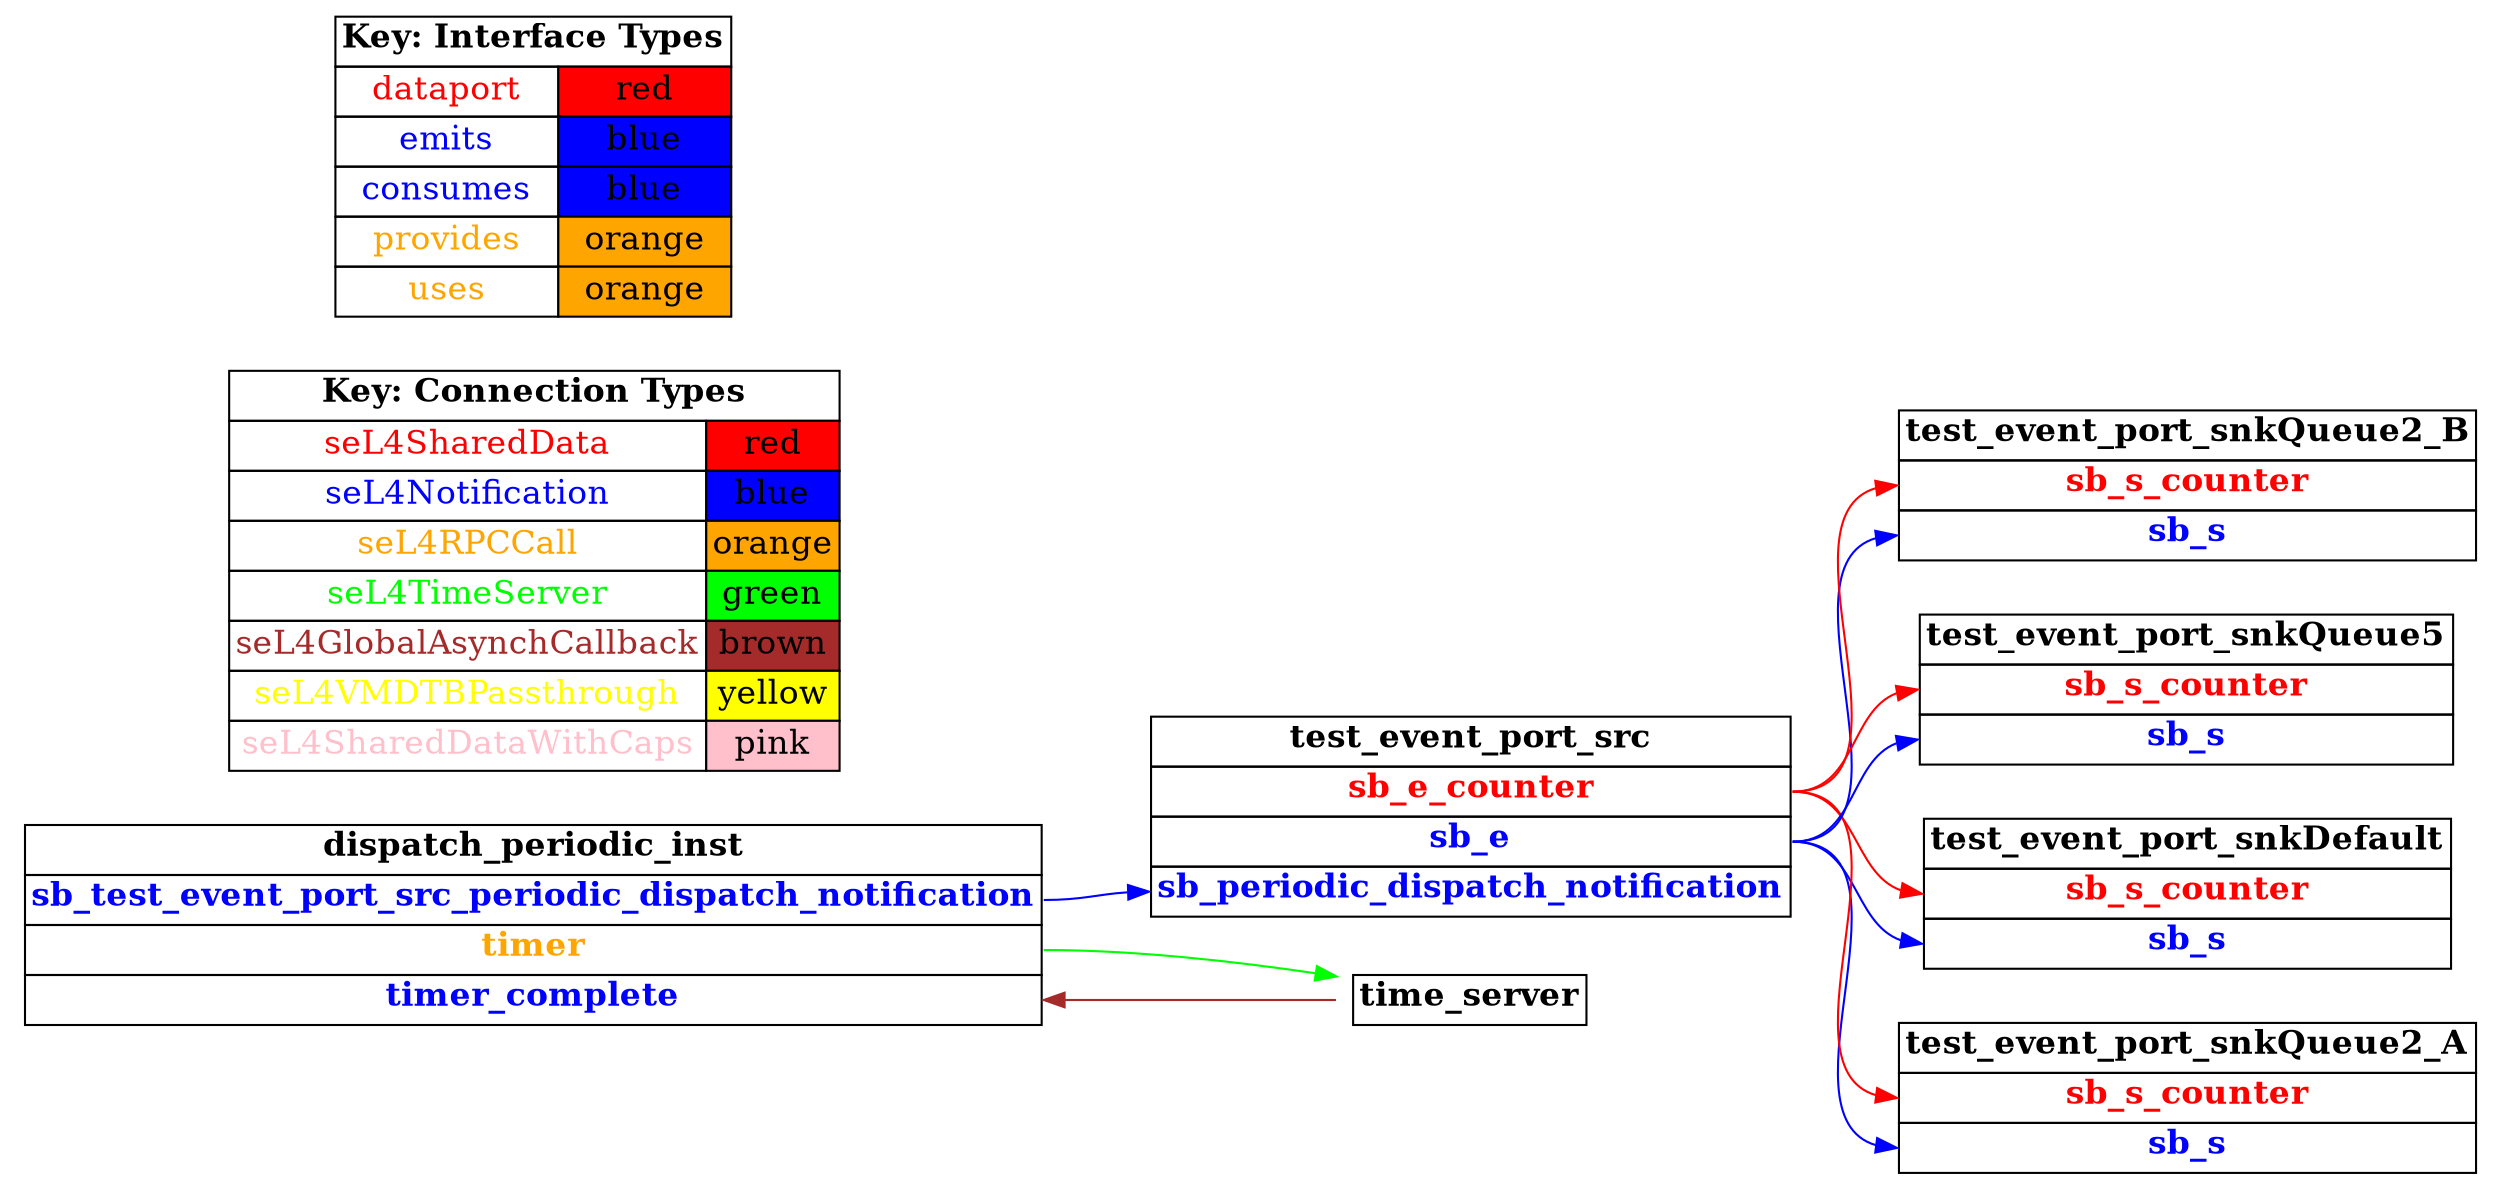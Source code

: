 digraph g {
graph [
  overlap = false,
  rankdir = "LR"
];
node [
  fontsize = "16",
  shape = "ellipse"
];
edge [
];

test_event_port_src [
  label=<
    <TABLE BORDER="0" CELLBORDER="1" CELLSPACING="0">
      <TR><TD><B>test_event_port_src</B></TD></TR>
      <TR><TD PORT="sb_e_counter"><FONT COLOR="red"><B>sb_e_counter</B></FONT></TD></TR>
      <TR><TD PORT="sb_e"><FONT COLOR="blue"><B>sb_e</B></FONT></TD></TR>
      <TR><TD PORT="sb_periodic_dispatch_notification"><FONT COLOR="blue"><B>sb_periodic_dispatch_notification</B></FONT></TD></TR>"
    </TABLE>
  >
  shape=plaintext
];

test_event_port_snkDefault [
  label=<
    <TABLE BORDER="0" CELLBORDER="1" CELLSPACING="0">
      <TR><TD><B>test_event_port_snkDefault</B></TD></TR>
      <TR><TD PORT="sb_s_counter"><FONT COLOR="red"><B>sb_s_counter</B></FONT></TD></TR>
      <TR><TD PORT="sb_s"><FONT COLOR="blue"><B>sb_s</B></FONT></TD></TR>"
    </TABLE>
  >
  shape=plaintext
];

test_event_port_snkQueue2_A [
  label=<
    <TABLE BORDER="0" CELLBORDER="1" CELLSPACING="0">
      <TR><TD><B>test_event_port_snkQueue2_A</B></TD></TR>
      <TR><TD PORT="sb_s_counter"><FONT COLOR="red"><B>sb_s_counter</B></FONT></TD></TR>
      <TR><TD PORT="sb_s"><FONT COLOR="blue"><B>sb_s</B></FONT></TD></TR>"
    </TABLE>
  >
  shape=plaintext
];

test_event_port_snkQueue2_B [
  label=<
    <TABLE BORDER="0" CELLBORDER="1" CELLSPACING="0">
      <TR><TD><B>test_event_port_snkQueue2_B</B></TD></TR>
      <TR><TD PORT="sb_s_counter"><FONT COLOR="red"><B>sb_s_counter</B></FONT></TD></TR>
      <TR><TD PORT="sb_s"><FONT COLOR="blue"><B>sb_s</B></FONT></TD></TR>"
    </TABLE>
  >
  shape=plaintext
];

test_event_port_snkQueue5 [
  label=<
    <TABLE BORDER="0" CELLBORDER="1" CELLSPACING="0">
      <TR><TD><B>test_event_port_snkQueue5</B></TD></TR>
      <TR><TD PORT="sb_s_counter"><FONT COLOR="red"><B>sb_s_counter</B></FONT></TD></TR>
      <TR><TD PORT="sb_s"><FONT COLOR="blue"><B>sb_s</B></FONT></TD></TR>"
    </TABLE>
  >
  shape=plaintext
];

dispatch_periodic_inst [
  label=<
    <TABLE BORDER="0" CELLBORDER="1" CELLSPACING="0">
      <TR><TD><B>dispatch_periodic_inst</B></TD></TR>
      <TR><TD PORT="sb_test_event_port_src_periodic_dispatch_notification"><FONT COLOR="blue"><B>sb_test_event_port_src_periodic_dispatch_notification</B></FONT></TD></TR>
      <TR><TD PORT="timer"><FONT COLOR="orange"><B>timer</B></FONT></TD></TR>
      <TR><TD PORT="timer_complete"><FONT COLOR="blue"><B>timer_complete</B></FONT></TD></TR>"
    </TABLE>
  >
  shape=plaintext
];

time_server [
  label=<
    <TABLE BORDER="0" CELLBORDER="1" CELLSPACING="0">
      <TR><TD><B>time_server</B></TD></TR>"
    </TABLE>
  >
  shape=plaintext
];

connectiontypekey [
  label=<
   <TABLE BORDER="0" CELLBORDER="1" CELLSPACING="0">
     <TR><TD COLSPAN="2"><B>Key: Connection Types</B></TD></TR>
     <TR><TD><FONT COLOR="red">seL4SharedData</FONT></TD><TD BGCOLOR="red">red</TD></TR>
     <TR><TD><FONT COLOR="blue">seL4Notification</FONT></TD><TD BGCOLOR="blue">blue</TD></TR>
     <TR><TD><FONT COLOR="orange">seL4RPCCall</FONT></TD><TD BGCOLOR="orange">orange</TD></TR>
     <TR><TD><FONT COLOR="green">seL4TimeServer</FONT></TD><TD BGCOLOR="green">green</TD></TR>
     <TR><TD><FONT COLOR="brown">seL4GlobalAsynchCallback</FONT></TD><TD BGCOLOR="brown">brown</TD></TR>
     <TR><TD><FONT COLOR="yellow">seL4VMDTBPassthrough</FONT></TD><TD BGCOLOR="yellow">yellow</TD></TR>
     <TR><TD><FONT COLOR="pink">seL4SharedDataWithCaps</FONT></TD><TD BGCOLOR="pink">pink</TD></TR>
   </TABLE>
  >
  shape=plaintext
];

interfacetypekey [
  label=<
   <TABLE BORDER="0" CELLBORDER="1" CELLSPACING="0">
     <TR><TD COLSPAN="2"><B>Key: Interface Types</B></TD></TR>
     <TR><TD><FONT COLOR="red">dataport</FONT></TD><TD BGCOLOR="red">red</TD></TR>
     <TR><TD><FONT COLOR="blue">emits</FONT></TD><TD BGCOLOR="blue">blue</TD></TR>
     <TR><TD><FONT COLOR="blue">consumes</FONT></TD><TD BGCOLOR="blue">blue</TD></TR>
     <TR><TD><FONT COLOR="orange">provides</FONT></TD><TD BGCOLOR="orange">orange</TD></TR>
     <TR><TD><FONT COLOR="orange">uses</FONT></TD><TD BGCOLOR="orange">orange</TD></TR>
   </TABLE>
  >
  shape=plaintext
];

"test_event_port_src":sb_e -> "test_event_port_snkDefault":sb_s [
  color="blue"
  //label = "seL4Notification"
  id = conn1

];

"test_event_port_src":sb_e -> "test_event_port_snkQueue2_A":sb_s [
  color="blue"
  //label = "seL4Notification"
  id = conn1

];

"test_event_port_src":sb_e -> "test_event_port_snkQueue2_B":sb_s [
  color="blue"
  //label = "seL4Notification"
  id = conn1

];

"test_event_port_src":sb_e -> "test_event_port_snkQueue5":sb_s [
  color="blue"
  //label = "seL4Notification"
  id = conn1

];

"test_event_port_src":sb_e_counter -> "test_event_port_snkDefault":sb_s_counter [
  color="red"
  //label = "seL4SharedData"
  id = conn2

];

"test_event_port_src":sb_e_counter -> "test_event_port_snkQueue2_A":sb_s_counter [
  color="red"
  //label = "seL4SharedData"
  id = conn2

];

"test_event_port_src":sb_e_counter -> "test_event_port_snkQueue2_B":sb_s_counter [
  color="red"
  //label = "seL4SharedData"
  id = conn2

];

"test_event_port_src":sb_e_counter -> "test_event_port_snkQueue5":sb_s_counter [
  color="red"
  //label = "seL4SharedData"
  id = conn2

];

"dispatch_periodic_inst":sb_test_event_port_src_periodic_dispatch_notification -> "test_event_port_src":sb_periodic_dispatch_notification [
  color="blue"
  //label = "seL4Notification"
  id = conn3

];

"dispatch_periodic_inst":timer -> "time_server":the_timer [
  color="green"
  //label = "seL4TimeServer"
  id = conn4

];

"time_server":timer_notification -> "dispatch_periodic_inst":timer_complete [
  color="brown"
  //label = "seL4GlobalAsynchCallback"
  id = conn5

];

}